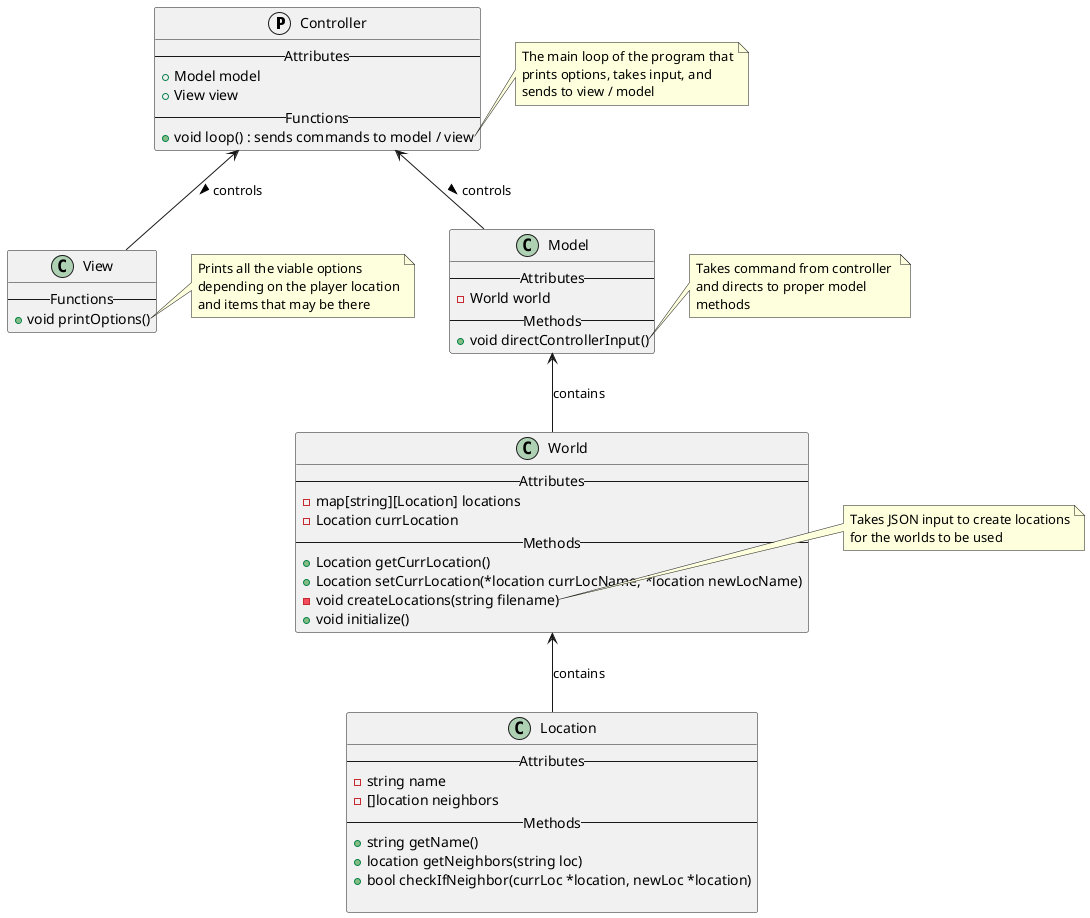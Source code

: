 @startuml class_diagram
protocol   Controller {
    --Attributes--
    + Model model
    + View view
    --Functions--
    + void loop() : sends commands to model / view
}
note right of Controller::loop
    The main loop of the program that
    prints options, takes input, and
    sends to view / model
end note
class   View {
    --Functions--
    + void printOptions()
}
note right of View::printOptions
    Prints all the viable options
    depending on the player location
    and items that may be there
end note
class   Model {
    --Attributes--
    - World world
    --Methods--
    + void directControllerInput()
}
note right of Model::directControllerInput
    Takes command from controller 
    and directs to proper model
    methods
end note

class World {
    --Attributes--
    - map[string][Location] locations
    - Location currLocation
    --Methods--
    + Location getCurrLocation()
    + Location setCurrLocation(*location currLocName, *location newLocName)
    - void createLocations(string filename)
    + void initialize()
}
note right of World::createLocations
    Takes JSON input to create locations
    for the worlds to be used
end note

class Location {
    --Attributes--
    - string name 
    - []location neighbors
    --Methods--
    + string getName()
    + location getNeighbors(string loc)
    + bool checkIfNeighbor(currLoc *location, newLoc *location)

}

Controller <-- Model : controls >
Controller <-- View : controls >
Model <-- World : contains
World <-- Location : contains


@enduml